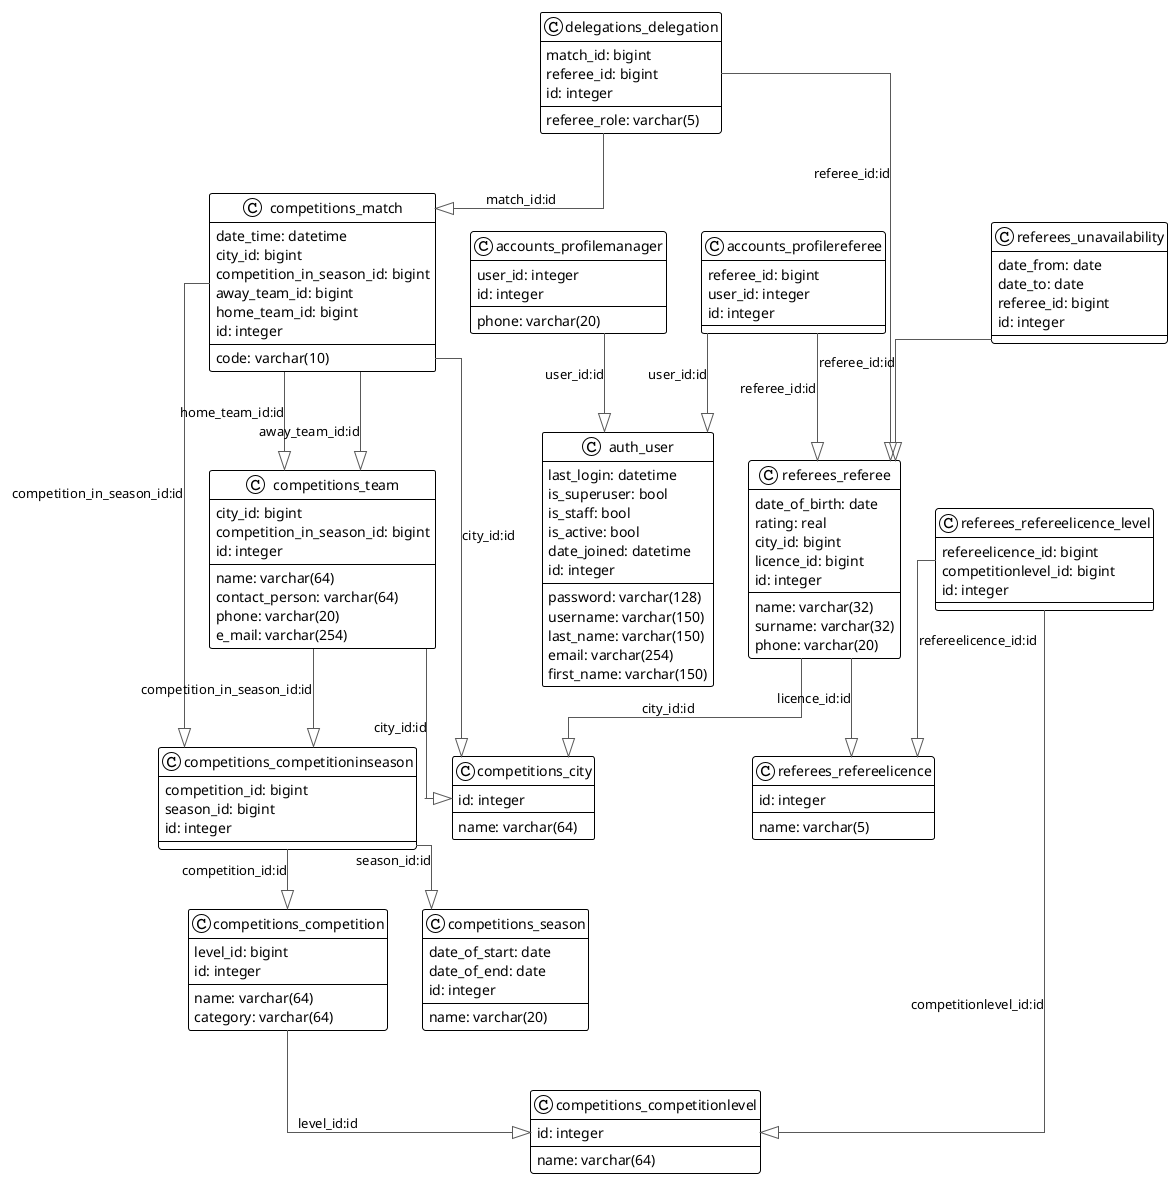 @startuml

!theme plain
top to bottom direction
skinparam linetype ortho

class accounts_profilemanager {
   phone: varchar(20)
   user_id: integer
   id: integer
}
class accounts_profilereferee {
   referee_id: bigint
   user_id: integer
   id: integer
}
class auth_user {
   password: varchar(128)
   last_login: datetime
   is_superuser: bool
   username: varchar(150)
   last_name: varchar(150)
   email: varchar(254)
   is_staff: bool
   is_active: bool
   date_joined: datetime
   first_name: varchar(150)
   id: integer
}
class competitions_city {
   name: varchar(64)
   id: integer
}
class competitions_competition {
   name: varchar(64)
   category: varchar(64)
   level_id: bigint
   id: integer
}
class competitions_competitioninseason {
   competition_id: bigint
   season_id: bigint
   id: integer
}
class competitions_competitionlevel {
   name: varchar(64)
   id: integer
}
class competitions_match {
   code: varchar(10)
   date_time: datetime
   city_id: bigint
   competition_in_season_id: bigint
   away_team_id: bigint
   home_team_id: bigint
   id: integer
}
class competitions_season {
   name: varchar(20)
   date_of_start: date
   date_of_end: date
   id: integer
}
class competitions_team {
   name: varchar(64)
   contact_person: varchar(64)
   phone: varchar(20)
   e_mail: varchar(254)
   city_id: bigint
   competition_in_season_id: bigint
   id: integer
}
class delegations_delegation {
   referee_role: varchar(5)
   match_id: bigint
   referee_id: bigint
   id: integer
}
class referees_referee {
   name: varchar(32)
   surname: varchar(32)
   date_of_birth: date
   rating: real
   phone: varchar(20)
   city_id: bigint
   licence_id: bigint
   id: integer
}
class referees_refereelicence {
   name: varchar(5)
   id: integer
}
class referees_refereelicence_level {
   refereelicence_id: bigint
   competitionlevel_id: bigint
   id: integer
}
class referees_unavailability {
   date_from: date
   date_to: date
   referee_id: bigint
   id: integer
}

accounts_profilemanager           -[#595959,plain]-^  auth_user                        : "user_id:id"
accounts_profilereferee           -[#595959,plain]-^  auth_user                        : "user_id:id"
accounts_profilereferee           -[#595959,plain]-^  referees_referee                 : "referee_id:id"
competitions_competition          -[#595959,plain]-^  competitions_competitionlevel    : "level_id:id"
competitions_competitioninseason  -[#595959,plain]-^  competitions_competition         : "competition_id:id"
competitions_competitioninseason  -[#595959,plain]-^  competitions_season              : "season_id:id"
competitions_match                -[#595959,plain]-^  competitions_city                : "city_id:id"
competitions_match                -[#595959,plain]-^  competitions_competitioninseason : "competition_in_season_id:id"
competitions_match                -[#595959,plain]-^  competitions_team                : "home_team_id:id"
competitions_match                -[#595959,plain]-^  competitions_team                : "away_team_id:id"
competitions_team                 -[#595959,plain]-^  competitions_city                : "city_id:id"
competitions_team                 -[#595959,plain]-^  competitions_competitioninseason : "competition_in_season_id:id"
delegations_delegation            -[#595959,plain]-^  competitions_match               : "match_id:id"
delegations_delegation            -[#595959,plain]-^  referees_referee                 : "referee_id:id"
referees_referee                  -[#595959,plain]-^  competitions_city                : "city_id:id"
referees_referee                  -[#595959,plain]-^  referees_refereelicence          : "licence_id:id"
referees_refereelicence_level     -[#595959,plain]-^  competitions_competitionlevel    : "competitionlevel_id:id"
referees_refereelicence_level     -[#595959,plain]-^  referees_refereelicence          : "refereelicence_id:id"
referees_unavailability           -[#595959,plain]-^  referees_referee                 : "referee_id:id"
@enduml
